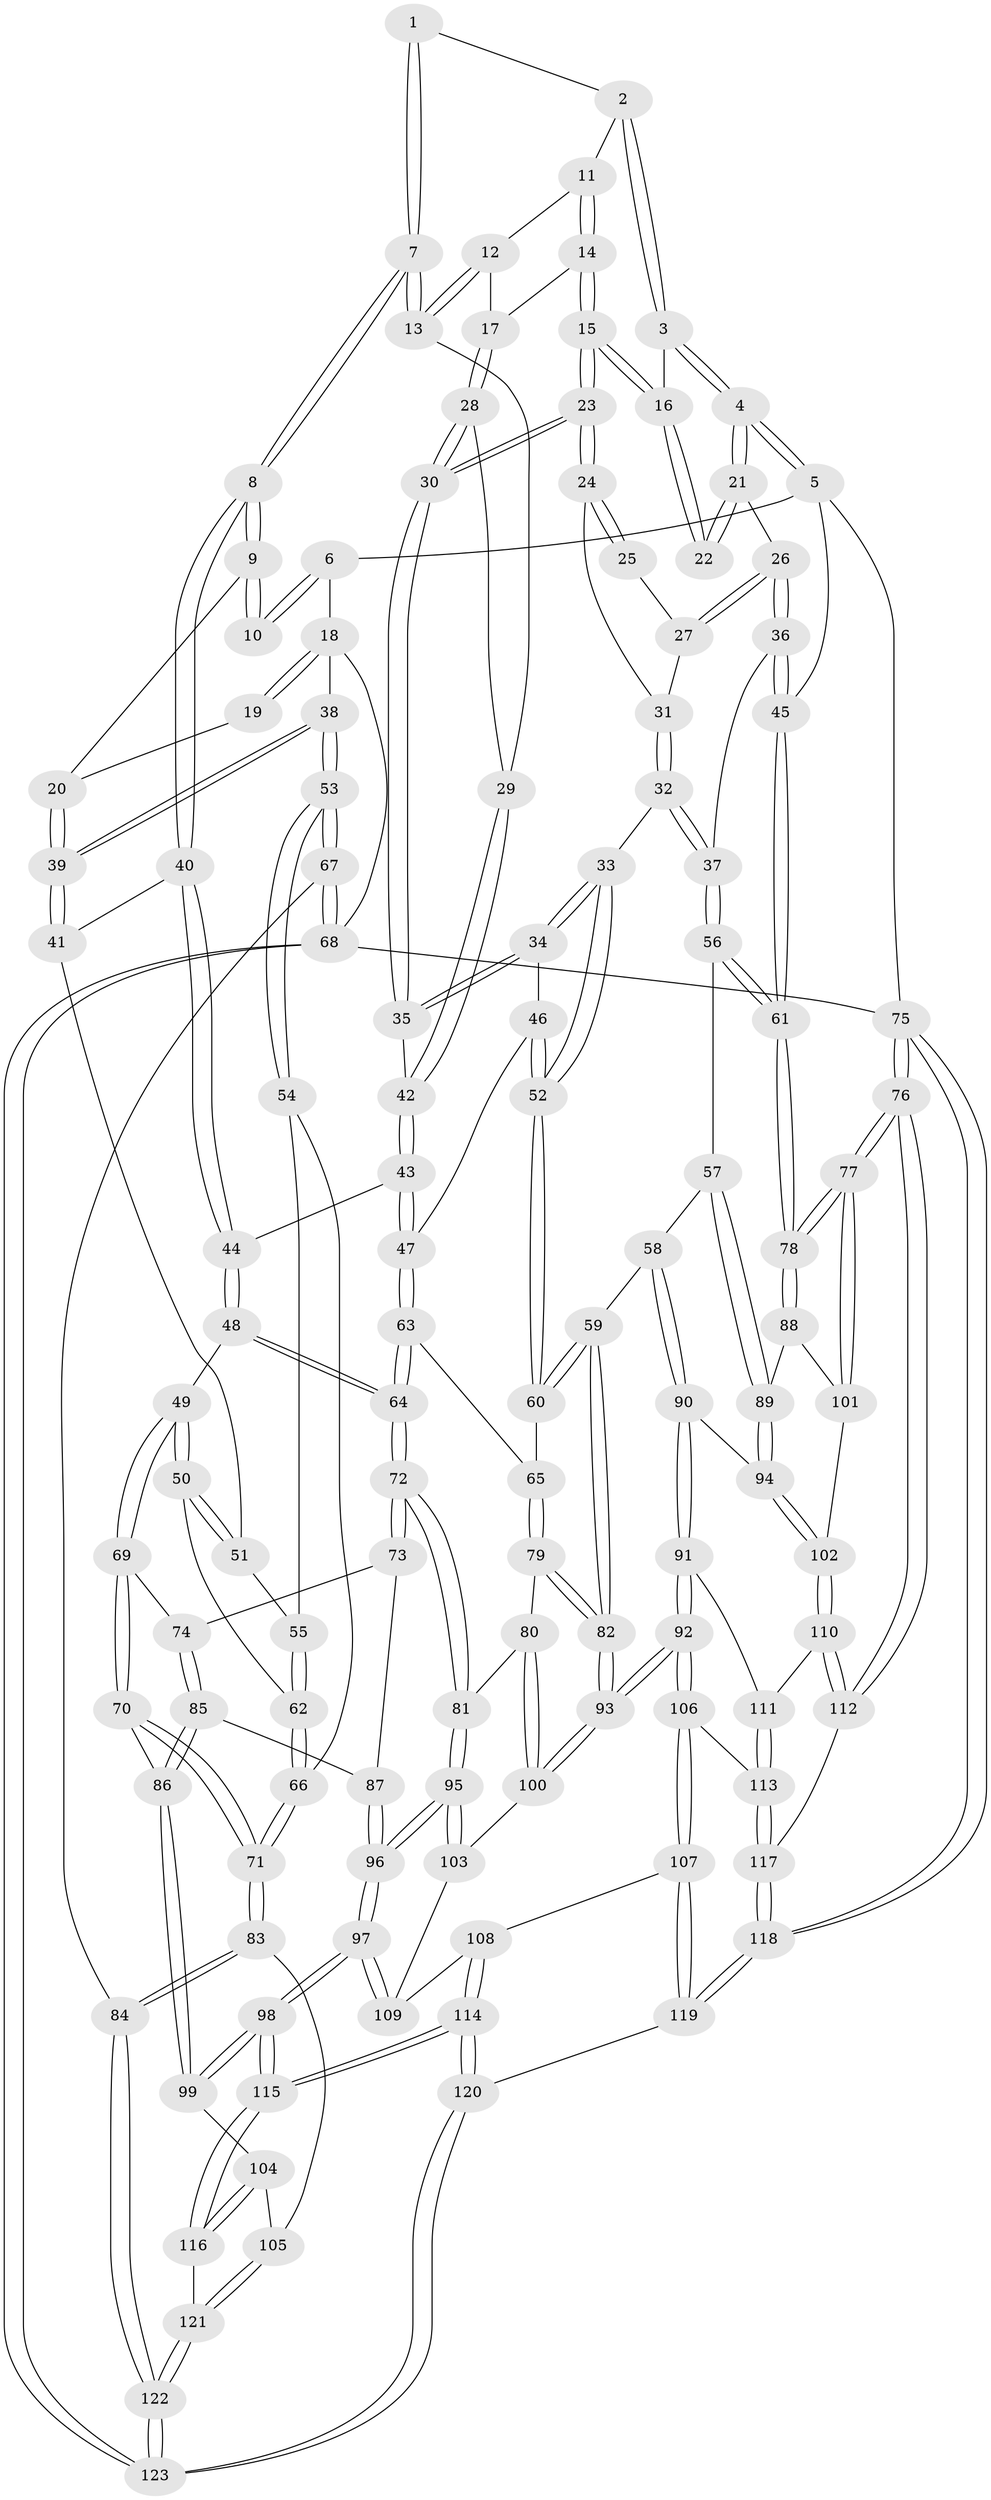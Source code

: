 // Generated by graph-tools (version 1.1) at 2025/27/03/15/25 16:27:56]
// undirected, 123 vertices, 304 edges
graph export_dot {
graph [start="1"]
  node [color=gray90,style=filled];
  1 [pos="+0.3062365431789428+0"];
  2 [pos="+0.43616589588955673+0"];
  3 [pos="+0.8519151363281635+0"];
  4 [pos="+1+0"];
  5 [pos="+1+0"];
  6 [pos="+0.161116126167739+0"];
  7 [pos="+0.28158671800924573+0.16563202621374504"];
  8 [pos="+0.25913685408716325+0.17710097518270415"];
  9 [pos="+0.20681018709025756+0.12588651831349684"];
  10 [pos="+0.14937476020854798+0"];
  11 [pos="+0.44054357852575815+0"];
  12 [pos="+0.40534029875389976+0"];
  13 [pos="+0.3246333771707289+0.14498292717722086"];
  14 [pos="+0.5352356604233531+0.05230117743000235"];
  15 [pos="+0.6406661419214216+0.1107714731822776"];
  16 [pos="+0.8374681248485906+0"];
  17 [pos="+0.47798491089116213+0.1437223210673112"];
  18 [pos="+0+0.09560211922644393"];
  19 [pos="+0.06178450883319292+0.034700383710933674"];
  20 [pos="+0.025321318324259087+0.16249058814464346"];
  21 [pos="+0.8659138230529233+0.17254044900284096"];
  22 [pos="+0.8259057887617821+0.07743823205377953"];
  23 [pos="+0.6436589836607212+0.13096694115325896"];
  24 [pos="+0.6983208224048917+0.14859501621165888"];
  25 [pos="+0.7800237238962242+0.11404476510594855"];
  26 [pos="+0.8737475460978866+0.2235325154890843"];
  27 [pos="+0.7806578561028553+0.17780167863161028"];
  28 [pos="+0.46871828702190205+0.17316336954138034"];
  29 [pos="+0.45160347806329165+0.18115748162202588"];
  30 [pos="+0.6051676896254948+0.2039740196119592"];
  31 [pos="+0.7233308407377285+0.17060524950672948"];
  32 [pos="+0.7753786858644192+0.3388690516612769"];
  33 [pos="+0.7519863860736851+0.34339902369831843"];
  34 [pos="+0.6228848330408261+0.31197827967513214"];
  35 [pos="+0.6136877221395085+0.28280606760938903"];
  36 [pos="+0.8829838551851232+0.2440077370691647"];
  37 [pos="+0.8193851829801096+0.33990952118122764"];
  38 [pos="+0+0.2821217526376972"];
  39 [pos="+0+0.25116808724962564"];
  40 [pos="+0.24674087704336206+0.2722546455672314"];
  41 [pos="+0.21619379896146032+0.29225435635307695"];
  42 [pos="+0.4541708251385753+0.2549893007966114"];
  43 [pos="+0.4129064724429212+0.3585955670515401"];
  44 [pos="+0.36458492825519223+0.36920634841981914"];
  45 [pos="+1+0.1707338582304068"];
  46 [pos="+0.5896292977852587+0.34726821484199843"];
  47 [pos="+0.5266994696650747+0.39134507978110844"];
  48 [pos="+0.3501865919980545+0.44150731308323354"];
  49 [pos="+0.2851776316708365+0.5242676337252752"];
  50 [pos="+0.28259173192396264+0.5236980261386975"];
  51 [pos="+0.1735202937926283+0.37822040135387447"];
  52 [pos="+0.6775533498329926+0.5250820743308262"];
  53 [pos="+0+0.40477892336502436"];
  54 [pos="+0.09250175448676554+0.4370528188655845"];
  55 [pos="+0.13574818559602375+0.4136930807364542"];
  56 [pos="+0.9178344968037485+0.49148382247660893"];
  57 [pos="+0.8587616064984762+0.5627049854086623"];
  58 [pos="+0.8491348112647727+0.5686496366273756"];
  59 [pos="+0.7540371621480804+0.5691584576540626"];
  60 [pos="+0.6758251407960663+0.5361776363508485"];
  61 [pos="+1+0.4940119995540392"];
  62 [pos="+0.22033615580264845+0.529941120917553"];
  63 [pos="+0.537260838280559+0.5135486025357924"];
  64 [pos="+0.490231999890287+0.5649148399117427"];
  65 [pos="+0.6731661016318633+0.5371989276159834"];
  66 [pos="+0.1373393854395045+0.5663763864477078"];
  67 [pos="+0+0.7348927076766629"];
  68 [pos="+0+1"];
  69 [pos="+0.29308562043140757+0.5466534203575102"];
  70 [pos="+0.14710426029981738+0.6635727382310963"];
  71 [pos="+0.08982551969818292+0.659614454057508"];
  72 [pos="+0.475998105050158+0.6112549285372446"];
  73 [pos="+0.42704020057974174+0.6023474683997565"];
  74 [pos="+0.29828563587006335+0.5573411336004811"];
  75 [pos="+1+1"];
  76 [pos="+1+1"];
  77 [pos="+1+0.7672640722429969"];
  78 [pos="+1+0.6049417693153297"];
  79 [pos="+0.6658396340160622+0.5550379852829588"];
  80 [pos="+0.6247753573458594+0.6540719013286137"];
  81 [pos="+0.4821699237271719+0.6375373514028801"];
  82 [pos="+0.7047851936586458+0.7005611484826636"];
  83 [pos="+0+0.7368737965594112"];
  84 [pos="+0+0.7372944073768958"];
  85 [pos="+0.28774965089963206+0.6426755519187506"];
  86 [pos="+0.24748009999465698+0.6823466240447622"];
  87 [pos="+0.3238938371512326+0.6616666258226014"];
  88 [pos="+0.9869847165508135+0.6830492562954688"];
  89 [pos="+0.9405790511782977+0.6878882480302984"];
  90 [pos="+0.8168993761085677+0.7184362118873703"];
  91 [pos="+0.7868625796051496+0.7486695736985046"];
  92 [pos="+0.7567776317963868+0.7612898225311795"];
  93 [pos="+0.6992103465636612+0.7156395071862734"];
  94 [pos="+0.9188989291291524+0.7440687756770279"];
  95 [pos="+0.4645709618165068+0.7127077697973188"];
  96 [pos="+0.4372142943402688+0.7696732901006021"];
  97 [pos="+0.43099874424856693+0.8048594416635623"];
  98 [pos="+0.416402865670283+0.8400182449738608"];
  99 [pos="+0.27771567050342866+0.7846910466633266"];
  100 [pos="+0.6563152109599156+0.7082882448450001"];
  101 [pos="+0.9766886581911634+0.7544799549488347"];
  102 [pos="+0.9301262062340587+0.765644044455399"];
  103 [pos="+0.6321037156098209+0.7321423652096495"];
  104 [pos="+0.2117553492863925+0.8086028696623863"];
  105 [pos="+0.056121074032576185+0.7931834937433995"];
  106 [pos="+0.7365751937679481+0.838269689191114"];
  107 [pos="+0.7347837595782342+0.8403042861810779"];
  108 [pos="+0.6301144422352775+0.8185511145198426"];
  109 [pos="+0.6141979617451329+0.7782326619346298"];
  110 [pos="+0.9261132840647994+0.8327311153257728"];
  111 [pos="+0.8492519157297672+0.8022838003615326"];
  112 [pos="+0.945547321755814+0.8839242177417186"];
  113 [pos="+0.8227499834031228+0.870179691046183"];
  114 [pos="+0.4681077400662261+1"];
  115 [pos="+0.4341857019467839+0.9535096679368947"];
  116 [pos="+0.2239343008958067+0.9075050179573846"];
  117 [pos="+0.8845312606251504+0.9143837536913644"];
  118 [pos="+0.6871247462954628+1"];
  119 [pos="+0.6390691468258987+1"];
  120 [pos="+0.4927699264977798+1"];
  121 [pos="+0.15054359130146597+0.9472657306695856"];
  122 [pos="+0.1475183419301098+1"];
  123 [pos="+0.17434077717092447+1"];
  1 -- 2;
  1 -- 7;
  1 -- 7;
  2 -- 3;
  2 -- 3;
  2 -- 11;
  3 -- 4;
  3 -- 4;
  3 -- 16;
  4 -- 5;
  4 -- 5;
  4 -- 21;
  4 -- 21;
  5 -- 6;
  5 -- 45;
  5 -- 75;
  6 -- 10;
  6 -- 10;
  6 -- 18;
  7 -- 8;
  7 -- 8;
  7 -- 13;
  7 -- 13;
  8 -- 9;
  8 -- 9;
  8 -- 40;
  8 -- 40;
  9 -- 10;
  9 -- 10;
  9 -- 20;
  11 -- 12;
  11 -- 14;
  11 -- 14;
  12 -- 13;
  12 -- 13;
  12 -- 17;
  13 -- 29;
  14 -- 15;
  14 -- 15;
  14 -- 17;
  15 -- 16;
  15 -- 16;
  15 -- 23;
  15 -- 23;
  16 -- 22;
  16 -- 22;
  17 -- 28;
  17 -- 28;
  18 -- 19;
  18 -- 19;
  18 -- 38;
  18 -- 68;
  19 -- 20;
  20 -- 39;
  20 -- 39;
  21 -- 22;
  21 -- 22;
  21 -- 26;
  23 -- 24;
  23 -- 24;
  23 -- 30;
  23 -- 30;
  24 -- 25;
  24 -- 25;
  24 -- 31;
  25 -- 27;
  26 -- 27;
  26 -- 27;
  26 -- 36;
  26 -- 36;
  27 -- 31;
  28 -- 29;
  28 -- 30;
  28 -- 30;
  29 -- 42;
  29 -- 42;
  30 -- 35;
  30 -- 35;
  31 -- 32;
  31 -- 32;
  32 -- 33;
  32 -- 37;
  32 -- 37;
  33 -- 34;
  33 -- 34;
  33 -- 52;
  33 -- 52;
  34 -- 35;
  34 -- 35;
  34 -- 46;
  35 -- 42;
  36 -- 37;
  36 -- 45;
  36 -- 45;
  37 -- 56;
  37 -- 56;
  38 -- 39;
  38 -- 39;
  38 -- 53;
  38 -- 53;
  39 -- 41;
  39 -- 41;
  40 -- 41;
  40 -- 44;
  40 -- 44;
  41 -- 51;
  42 -- 43;
  42 -- 43;
  43 -- 44;
  43 -- 47;
  43 -- 47;
  44 -- 48;
  44 -- 48;
  45 -- 61;
  45 -- 61;
  46 -- 47;
  46 -- 52;
  46 -- 52;
  47 -- 63;
  47 -- 63;
  48 -- 49;
  48 -- 64;
  48 -- 64;
  49 -- 50;
  49 -- 50;
  49 -- 69;
  49 -- 69;
  50 -- 51;
  50 -- 51;
  50 -- 62;
  51 -- 55;
  52 -- 60;
  52 -- 60;
  53 -- 54;
  53 -- 54;
  53 -- 67;
  53 -- 67;
  54 -- 55;
  54 -- 66;
  55 -- 62;
  55 -- 62;
  56 -- 57;
  56 -- 61;
  56 -- 61;
  57 -- 58;
  57 -- 89;
  57 -- 89;
  58 -- 59;
  58 -- 90;
  58 -- 90;
  59 -- 60;
  59 -- 60;
  59 -- 82;
  59 -- 82;
  60 -- 65;
  61 -- 78;
  61 -- 78;
  62 -- 66;
  62 -- 66;
  63 -- 64;
  63 -- 64;
  63 -- 65;
  64 -- 72;
  64 -- 72;
  65 -- 79;
  65 -- 79;
  66 -- 71;
  66 -- 71;
  67 -- 68;
  67 -- 68;
  67 -- 84;
  68 -- 123;
  68 -- 123;
  68 -- 75;
  69 -- 70;
  69 -- 70;
  69 -- 74;
  70 -- 71;
  70 -- 71;
  70 -- 86;
  71 -- 83;
  71 -- 83;
  72 -- 73;
  72 -- 73;
  72 -- 81;
  72 -- 81;
  73 -- 74;
  73 -- 87;
  74 -- 85;
  74 -- 85;
  75 -- 76;
  75 -- 76;
  75 -- 118;
  75 -- 118;
  76 -- 77;
  76 -- 77;
  76 -- 112;
  76 -- 112;
  77 -- 78;
  77 -- 78;
  77 -- 101;
  77 -- 101;
  78 -- 88;
  78 -- 88;
  79 -- 80;
  79 -- 82;
  79 -- 82;
  80 -- 81;
  80 -- 100;
  80 -- 100;
  81 -- 95;
  81 -- 95;
  82 -- 93;
  82 -- 93;
  83 -- 84;
  83 -- 84;
  83 -- 105;
  84 -- 122;
  84 -- 122;
  85 -- 86;
  85 -- 86;
  85 -- 87;
  86 -- 99;
  86 -- 99;
  87 -- 96;
  87 -- 96;
  88 -- 89;
  88 -- 101;
  89 -- 94;
  89 -- 94;
  90 -- 91;
  90 -- 91;
  90 -- 94;
  91 -- 92;
  91 -- 92;
  91 -- 111;
  92 -- 93;
  92 -- 93;
  92 -- 106;
  92 -- 106;
  93 -- 100;
  93 -- 100;
  94 -- 102;
  94 -- 102;
  95 -- 96;
  95 -- 96;
  95 -- 103;
  95 -- 103;
  96 -- 97;
  96 -- 97;
  97 -- 98;
  97 -- 98;
  97 -- 109;
  97 -- 109;
  98 -- 99;
  98 -- 99;
  98 -- 115;
  98 -- 115;
  99 -- 104;
  100 -- 103;
  101 -- 102;
  102 -- 110;
  102 -- 110;
  103 -- 109;
  104 -- 105;
  104 -- 116;
  104 -- 116;
  105 -- 121;
  105 -- 121;
  106 -- 107;
  106 -- 107;
  106 -- 113;
  107 -- 108;
  107 -- 119;
  107 -- 119;
  108 -- 109;
  108 -- 114;
  108 -- 114;
  110 -- 111;
  110 -- 112;
  110 -- 112;
  111 -- 113;
  111 -- 113;
  112 -- 117;
  113 -- 117;
  113 -- 117;
  114 -- 115;
  114 -- 115;
  114 -- 120;
  114 -- 120;
  115 -- 116;
  115 -- 116;
  116 -- 121;
  117 -- 118;
  117 -- 118;
  118 -- 119;
  118 -- 119;
  119 -- 120;
  120 -- 123;
  120 -- 123;
  121 -- 122;
  121 -- 122;
  122 -- 123;
  122 -- 123;
}
